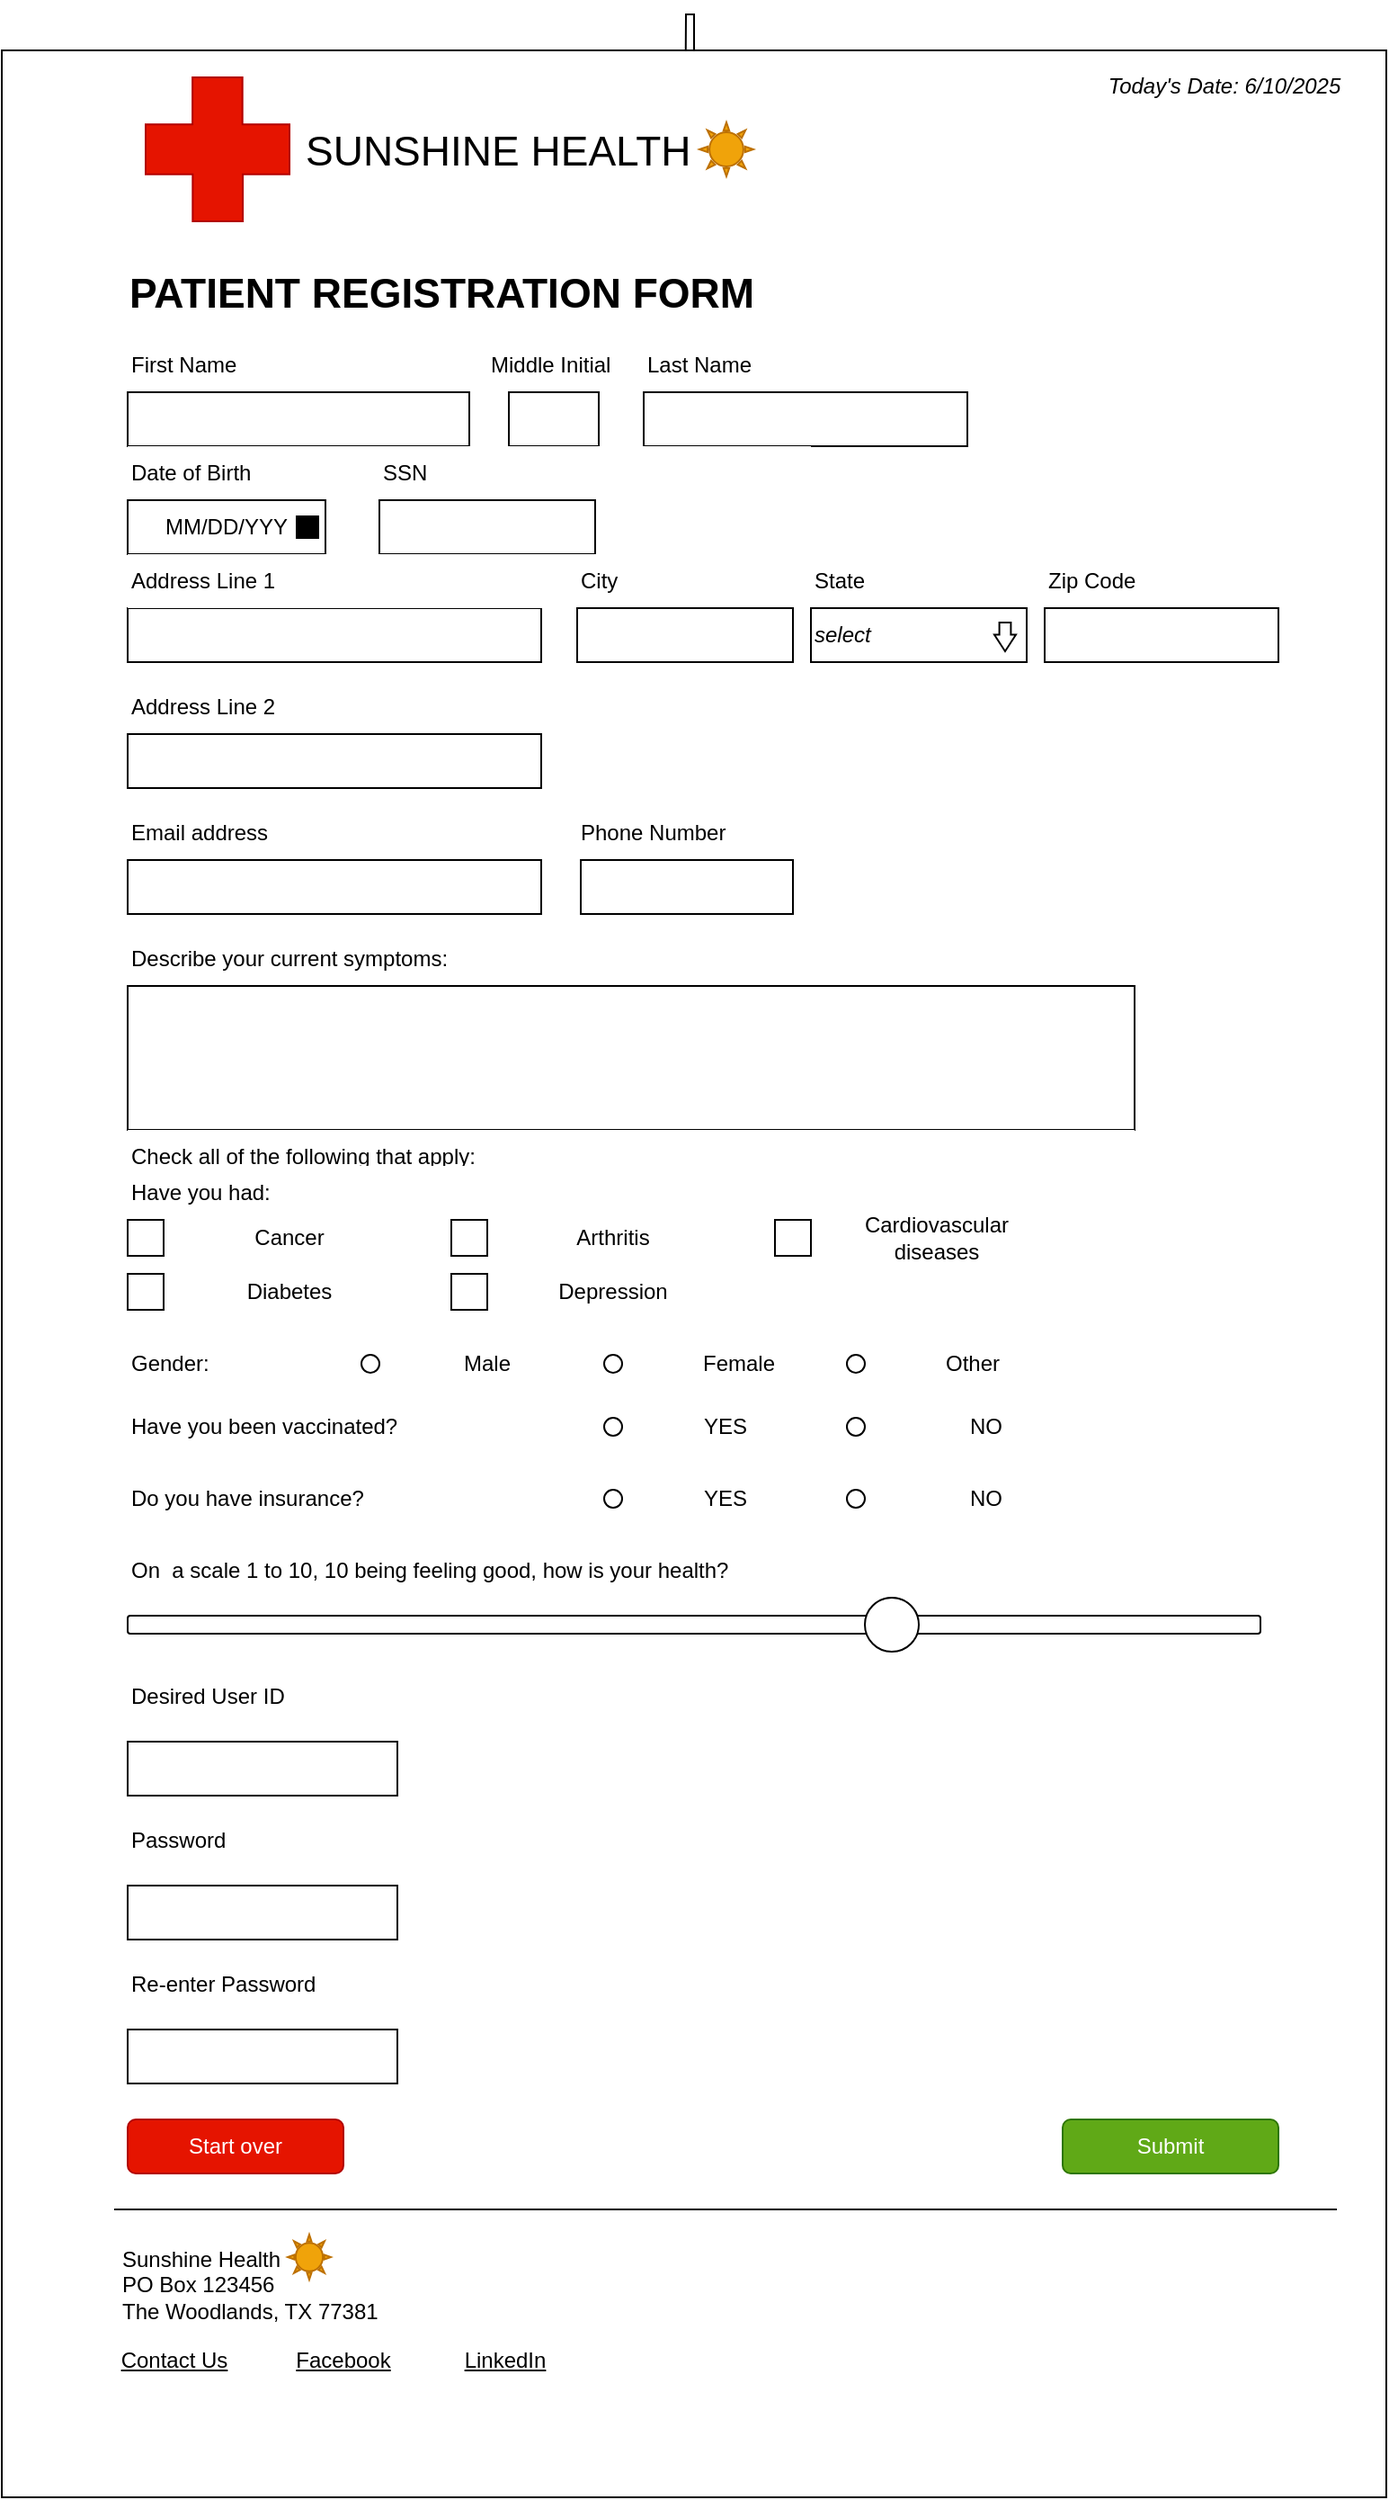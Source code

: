 <mxfile version="27.1.4">
  <diagram name="Page-1" id="_gbdgaabAAsw5yUfKmxe">
    <mxGraphModel dx="2350" dy="2391" grid="1" gridSize="10" guides="1" tooltips="1" connect="1" arrows="0" fold="1" page="1" pageScale="1" pageWidth="850" pageHeight="1100" math="0" shadow="0">
      <root>
        <mxCell id="0" />
        <mxCell id="1" parent="0" />
        <mxCell id="1wcsC5_ncH1TTVxNuy9U-96" style="edgeStyle=orthogonalEdgeStyle;rounded=0;orthogonalLoop=1;jettySize=auto;html=1;exitX=0.5;exitY=0;exitDx=0;exitDy=0;" edge="1" parent="1" source="1wcsC5_ncH1TTVxNuy9U-1">
          <mxGeometry relative="1" as="geometry">
            <mxPoint x="410" y="-650" as="targetPoint" />
          </mxGeometry>
        </mxCell>
        <mxCell id="1wcsC5_ncH1TTVxNuy9U-1" value="" style="rounded=0;whiteSpace=wrap;html=1;fillColor=#FFFFFF;" vertex="1" parent="1">
          <mxGeometry x="30" y="-710" width="770" height="1360" as="geometry" />
        </mxCell>
        <mxCell id="1wcsC5_ncH1TTVxNuy9U-12" value="" style="shape=mxgraph.signs.healthcare.first_aid;html=1;pointerEvents=1;fillColor=#e51400;strokeColor=#B20000;verticalLabelPosition=bottom;verticalAlign=top;align=center;fontColor=#ffffff;" vertex="1" parent="1">
          <mxGeometry x="110" y="-695" width="80" height="80" as="geometry" />
        </mxCell>
        <mxCell id="1wcsC5_ncH1TTVxNuy9U-13" value="&lt;div&gt;&lt;font style=&quot;font-size: 23px;&quot;&gt;SUNSHINE HEALTH&lt;/font&gt;&lt;/div&gt;" style="rounded=0;whiteSpace=wrap;html=1;align=left;gradientColor=none;strokeColor=none;" vertex="1" parent="1">
          <mxGeometry x="197" y="-699" width="360" height="90" as="geometry" />
        </mxCell>
        <mxCell id="1wcsC5_ncH1TTVxNuy9U-16" value="First Name" style="rounded=0;whiteSpace=wrap;html=1;align=left;strokeColor=none;" vertex="1" parent="1">
          <mxGeometry x="100" y="-550" width="190" height="30" as="geometry" />
        </mxCell>
        <mxCell id="1wcsC5_ncH1TTVxNuy9U-17" value="Middle Initial" style="rounded=0;whiteSpace=wrap;html=1;align=left;strokeColor=none;" vertex="1" parent="1">
          <mxGeometry x="300" y="-550" width="160" height="30" as="geometry" />
        </mxCell>
        <mxCell id="1wcsC5_ncH1TTVxNuy9U-18" value="Last Name" style="rounded=0;whiteSpace=wrap;html=1;align=left;strokeColor=none;" vertex="1" parent="1">
          <mxGeometry x="387" y="-550" width="180" height="30" as="geometry" />
        </mxCell>
        <mxCell id="1wcsC5_ncH1TTVxNuy9U-19" value="" style="rounded=0;whiteSpace=wrap;html=1;" vertex="1" parent="1">
          <mxGeometry x="100" y="-520" width="190" height="30" as="geometry" />
        </mxCell>
        <mxCell id="1wcsC5_ncH1TTVxNuy9U-20" value="" style="rounded=0;whiteSpace=wrap;html=1;" vertex="1" parent="1">
          <mxGeometry x="312" y="-520" width="50" height="30" as="geometry" />
        </mxCell>
        <mxCell id="1wcsC5_ncH1TTVxNuy9U-21" value="" style="rounded=0;whiteSpace=wrap;html=1;strokeColor=default;" vertex="1" parent="1">
          <mxGeometry x="387" y="-520" width="180" height="30" as="geometry" />
        </mxCell>
        <mxCell id="1wcsC5_ncH1TTVxNuy9U-23" value="Date of Birth" style="rounded=0;whiteSpace=wrap;html=1;align=left;strokeColor=none;" vertex="1" parent="1">
          <mxGeometry x="100" y="-490" width="300" height="30" as="geometry" />
        </mxCell>
        <mxCell id="1wcsC5_ncH1TTVxNuy9U-25" value="SSN" style="rounded=0;whiteSpace=wrap;html=1;align=left;strokeColor=none;" vertex="1" parent="1">
          <mxGeometry x="240" y="-490" width="240" height="30" as="geometry" />
        </mxCell>
        <mxCell id="1wcsC5_ncH1TTVxNuy9U-26" value="MM/DD/YYY" style="rounded=0;whiteSpace=wrap;html=1;" vertex="1" parent="1">
          <mxGeometry x="100" y="-460" width="110" height="30" as="geometry" />
        </mxCell>
        <mxCell id="1wcsC5_ncH1TTVxNuy9U-27" value="" style="rounded=0;whiteSpace=wrap;html=1;" vertex="1" parent="1">
          <mxGeometry x="240" y="-460" width="120" height="30" as="geometry" />
        </mxCell>
        <mxCell id="1wcsC5_ncH1TTVxNuy9U-28" value="" style="rounded=0;whiteSpace=wrap;html=1;" vertex="1" parent="1">
          <mxGeometry x="100" y="-400" width="230" height="30" as="geometry" />
        </mxCell>
        <mxCell id="1wcsC5_ncH1TTVxNuy9U-29" value="Address Line 1" style="rounded=0;whiteSpace=wrap;html=1;align=left;strokeColor=none;" vertex="1" parent="1">
          <mxGeometry x="100" y="-430" width="300" height="30" as="geometry" />
        </mxCell>
        <mxCell id="1wcsC5_ncH1TTVxNuy9U-30" value="City" style="rounded=0;whiteSpace=wrap;html=1;strokeColor=none;align=left;" vertex="1" parent="1">
          <mxGeometry x="350" y="-430" width="120" height="30" as="geometry" />
        </mxCell>
        <mxCell id="1wcsC5_ncH1TTVxNuy9U-31" value="" style="rounded=0;whiteSpace=wrap;html=1;" vertex="1" parent="1">
          <mxGeometry x="350" y="-400" width="120" height="30" as="geometry" />
        </mxCell>
        <mxCell id="1wcsC5_ncH1TTVxNuy9U-32" value="State" style="rounded=0;whiteSpace=wrap;html=1;align=left;strokeColor=none;" vertex="1" parent="1">
          <mxGeometry x="480" y="-430" width="120" height="30" as="geometry" />
        </mxCell>
        <mxCell id="1wcsC5_ncH1TTVxNuy9U-33" value="Address Line 2" style="rounded=0;whiteSpace=wrap;html=1;align=left;strokeColor=none;" vertex="1" parent="1">
          <mxGeometry x="100" y="-360" width="290" height="30" as="geometry" />
        </mxCell>
        <mxCell id="1wcsC5_ncH1TTVxNuy9U-34" value="&lt;i&gt;select&lt;/i&gt;" style="rounded=0;whiteSpace=wrap;html=1;align=left;" vertex="1" parent="1">
          <mxGeometry x="480" y="-400" width="120" height="30" as="geometry" />
        </mxCell>
        <mxCell id="1wcsC5_ncH1TTVxNuy9U-39" value="" style="rounded=0;whiteSpace=wrap;html=1;" vertex="1" parent="1">
          <mxGeometry x="100" y="-330" width="230" height="30" as="geometry" />
        </mxCell>
        <mxCell id="1wcsC5_ncH1TTVxNuy9U-41" value="Zip Code" style="rounded=0;whiteSpace=wrap;html=1;align=left;strokeColor=none;" vertex="1" parent="1">
          <mxGeometry x="610" y="-430" width="120" height="30" as="geometry" />
        </mxCell>
        <mxCell id="1wcsC5_ncH1TTVxNuy9U-42" value="" style="rounded=0;whiteSpace=wrap;html=1;" vertex="1" parent="1">
          <mxGeometry x="610" y="-400" width="130" height="30" as="geometry" />
        </mxCell>
        <mxCell id="1wcsC5_ncH1TTVxNuy9U-43" value="Describe your current symptoms:" style="rounded=0;whiteSpace=wrap;html=1;align=left;strokeColor=none;" vertex="1" parent="1">
          <mxGeometry x="100" y="-220" width="290" height="30" as="geometry" />
        </mxCell>
        <mxCell id="1wcsC5_ncH1TTVxNuy9U-44" value="" style="rounded=0;whiteSpace=wrap;html=1;" vertex="1" parent="1">
          <mxGeometry x="100" y="-190" width="560" height="80" as="geometry" />
        </mxCell>
        <mxCell id="1wcsC5_ncH1TTVxNuy9U-45" value="Check all of the following that apply:" style="rounded=0;whiteSpace=wrap;html=1;align=left;strokeColor=none;" vertex="1" parent="1">
          <mxGeometry x="100" y="-110" width="560" height="30" as="geometry" />
        </mxCell>
        <mxCell id="1wcsC5_ncH1TTVxNuy9U-46" value="Have you had:" style="rounded=0;whiteSpace=wrap;html=1;align=left;strokeColor=none;" vertex="1" parent="1">
          <mxGeometry x="100" y="-90" width="200" height="30" as="geometry" />
        </mxCell>
        <mxCell id="1wcsC5_ncH1TTVxNuy9U-47" value="" style="whiteSpace=wrap;html=1;aspect=fixed;" vertex="1" parent="1">
          <mxGeometry x="100" y="-60" width="20" height="20" as="geometry" />
        </mxCell>
        <mxCell id="1wcsC5_ncH1TTVxNuy9U-48" value="" style="whiteSpace=wrap;html=1;aspect=fixed;" vertex="1" parent="1">
          <mxGeometry x="100" y="-30" width="20" height="20" as="geometry" />
        </mxCell>
        <mxCell id="1wcsC5_ncH1TTVxNuy9U-49" value="" style="whiteSpace=wrap;html=1;aspect=fixed;" vertex="1" parent="1">
          <mxGeometry x="280" y="-30" width="20" height="20" as="geometry" />
        </mxCell>
        <mxCell id="1wcsC5_ncH1TTVxNuy9U-50" value="" style="whiteSpace=wrap;html=1;aspect=fixed;" vertex="1" parent="1">
          <mxGeometry x="280" y="-60" width="20" height="20" as="geometry" />
        </mxCell>
        <mxCell id="1wcsC5_ncH1TTVxNuy9U-52" value="Cancer" style="rounded=0;whiteSpace=wrap;html=1;strokeColor=none;" vertex="1" parent="1">
          <mxGeometry x="130" y="-60" width="120" height="20" as="geometry" />
        </mxCell>
        <mxCell id="1wcsC5_ncH1TTVxNuy9U-53" value="Arthritis" style="rounded=0;whiteSpace=wrap;html=1;strokeColor=none;" vertex="1" parent="1">
          <mxGeometry x="310" y="-60" width="120" height="20" as="geometry" />
        </mxCell>
        <mxCell id="1wcsC5_ncH1TTVxNuy9U-54" value="Depression" style="rounded=0;whiteSpace=wrap;html=1;strokeColor=none;" vertex="1" parent="1">
          <mxGeometry x="310" y="-30" width="120" height="20" as="geometry" />
        </mxCell>
        <mxCell id="1wcsC5_ncH1TTVxNuy9U-55" value="Diabetes" style="rounded=0;whiteSpace=wrap;html=1;strokeColor=none;" vertex="1" parent="1">
          <mxGeometry x="130" y="-30" width="120" height="20" as="geometry" />
        </mxCell>
        <mxCell id="1wcsC5_ncH1TTVxNuy9U-56" value="" style="whiteSpace=wrap;html=1;aspect=fixed;" vertex="1" parent="1">
          <mxGeometry x="460" y="-60" width="20" height="20" as="geometry" />
        </mxCell>
        <mxCell id="1wcsC5_ncH1TTVxNuy9U-58" value="Cardiovascular diseases" style="rounded=0;whiteSpace=wrap;html=1;strokeColor=none;" vertex="1" parent="1">
          <mxGeometry x="490" y="-60" width="120" height="20" as="geometry" />
        </mxCell>
        <mxCell id="1wcsC5_ncH1TTVxNuy9U-59" value="Gender:" style="rounded=0;whiteSpace=wrap;html=1;align=left;strokeColor=none;" vertex="1" parent="1">
          <mxGeometry x="100" width="120" height="40" as="geometry" />
        </mxCell>
        <mxCell id="1wcsC5_ncH1TTVxNuy9U-60" value="" style="ellipse;whiteSpace=wrap;html=1;aspect=fixed;" vertex="1" parent="1">
          <mxGeometry x="230" y="15" width="10" height="10" as="geometry" />
        </mxCell>
        <mxCell id="1wcsC5_ncH1TTVxNuy9U-61" value="" style="ellipse;whiteSpace=wrap;html=1;aspect=fixed;" vertex="1" parent="1">
          <mxGeometry x="365" y="15" width="10" height="10" as="geometry" />
        </mxCell>
        <mxCell id="1wcsC5_ncH1TTVxNuy9U-62" value="" style="ellipse;whiteSpace=wrap;html=1;aspect=fixed;" vertex="1" parent="1">
          <mxGeometry x="500" y="15" width="10" height="10" as="geometry" />
        </mxCell>
        <mxCell id="1wcsC5_ncH1TTVxNuy9U-63" value="Male" style="rounded=0;whiteSpace=wrap;html=1;strokeColor=none;" vertex="1" parent="1">
          <mxGeometry x="250" y="10" width="100" height="20" as="geometry" />
        </mxCell>
        <mxCell id="1wcsC5_ncH1TTVxNuy9U-65" value="Female" style="rounded=0;whiteSpace=wrap;html=1;strokeColor=none;" vertex="1" parent="1">
          <mxGeometry x="390" y="10" width="100" height="20" as="geometry" />
        </mxCell>
        <mxCell id="1wcsC5_ncH1TTVxNuy9U-66" value="Other" style="rounded=0;whiteSpace=wrap;html=1;strokeColor=none;" vertex="1" parent="1">
          <mxGeometry x="520" y="10" width="100" height="20" as="geometry" />
        </mxCell>
        <mxCell id="1wcsC5_ncH1TTVxNuy9U-67" value="Have you been vaccinated?" style="rounded=0;whiteSpace=wrap;html=1;align=left;strokeColor=none;" vertex="1" parent="1">
          <mxGeometry x="100" y="40" width="230" height="30" as="geometry" />
        </mxCell>
        <mxCell id="1wcsC5_ncH1TTVxNuy9U-68" value="Do you have insurance?" style="rounded=0;whiteSpace=wrap;html=1;align=left;strokeColor=none;" vertex="1" parent="1">
          <mxGeometry x="100" y="80" width="230" height="30" as="geometry" />
        </mxCell>
        <mxCell id="1wcsC5_ncH1TTVxNuy9U-69" value="On&amp;nbsp; a scale 1 to 10, 10 being feeling good, how is your health?" style="rounded=0;whiteSpace=wrap;html=1;align=left;strokeColor=none;" vertex="1" parent="1">
          <mxGeometry x="100" y="120" width="580" height="30" as="geometry" />
        </mxCell>
        <mxCell id="1wcsC5_ncH1TTVxNuy9U-70" value="" style="ellipse;whiteSpace=wrap;html=1;aspect=fixed;" vertex="1" parent="1">
          <mxGeometry x="365" y="50" width="10" height="10" as="geometry" />
        </mxCell>
        <mxCell id="1wcsC5_ncH1TTVxNuy9U-71" value="" style="ellipse;whiteSpace=wrap;html=1;aspect=fixed;" vertex="1" parent="1">
          <mxGeometry x="365" y="90" width="10" height="10" as="geometry" />
        </mxCell>
        <mxCell id="1wcsC5_ncH1TTVxNuy9U-72" value="" style="ellipse;whiteSpace=wrap;html=1;aspect=fixed;" vertex="1" parent="1">
          <mxGeometry x="500" y="50" width="10" height="10" as="geometry" />
        </mxCell>
        <mxCell id="1wcsC5_ncH1TTVxNuy9U-73" value="" style="ellipse;whiteSpace=wrap;html=1;aspect=fixed;" vertex="1" parent="1">
          <mxGeometry x="500" y="90" width="10" height="10" as="geometry" />
        </mxCell>
        <mxCell id="1wcsC5_ncH1TTVxNuy9U-74" value="YES" style="rounded=0;whiteSpace=wrap;html=1;strokeColor=none;" vertex="1" parent="1">
          <mxGeometry x="390" y="45" width="85" height="20" as="geometry" />
        </mxCell>
        <mxCell id="1wcsC5_ncH1TTVxNuy9U-75" value="NO" style="rounded=0;whiteSpace=wrap;html=1;strokeColor=none;" vertex="1" parent="1">
          <mxGeometry x="535" y="45" width="85" height="20" as="geometry" />
        </mxCell>
        <mxCell id="1wcsC5_ncH1TTVxNuy9U-76" value="NO" style="rounded=0;whiteSpace=wrap;html=1;strokeColor=none;" vertex="1" parent="1">
          <mxGeometry x="535" y="85" width="85" height="20" as="geometry" />
        </mxCell>
        <mxCell id="1wcsC5_ncH1TTVxNuy9U-77" value="YES" style="rounded=0;whiteSpace=wrap;html=1;strokeColor=none;" vertex="1" parent="1">
          <mxGeometry x="390" y="85" width="85" height="20" as="geometry" />
        </mxCell>
        <mxCell id="1wcsC5_ncH1TTVxNuy9U-84" value="" style="rounded=1;whiteSpace=wrap;html=1;" vertex="1" parent="1">
          <mxGeometry x="100" y="160" width="630" height="10" as="geometry" />
        </mxCell>
        <mxCell id="1wcsC5_ncH1TTVxNuy9U-85" value="" style="ellipse;whiteSpace=wrap;html=1;aspect=fixed;" vertex="1" parent="1">
          <mxGeometry x="510" y="150" width="30" height="30" as="geometry" />
        </mxCell>
        <mxCell id="1wcsC5_ncH1TTVxNuy9U-86" value="Desired User ID" style="rounded=0;whiteSpace=wrap;html=1;align=left;strokeColor=none;" vertex="1" parent="1">
          <mxGeometry x="100" y="190" width="640" height="30" as="geometry" />
        </mxCell>
        <mxCell id="1wcsC5_ncH1TTVxNuy9U-87" value="" style="rounded=0;whiteSpace=wrap;html=1;" vertex="1" parent="1">
          <mxGeometry x="100" y="230" width="150" height="30" as="geometry" />
        </mxCell>
        <mxCell id="1wcsC5_ncH1TTVxNuy9U-88" value="Password" style="rounded=0;whiteSpace=wrap;html=1;align=left;strokeColor=none;" vertex="1" parent="1">
          <mxGeometry x="100" y="270" width="640" height="30" as="geometry" />
        </mxCell>
        <mxCell id="1wcsC5_ncH1TTVxNuy9U-89" value="" style="rounded=0;whiteSpace=wrap;html=1;" vertex="1" parent="1">
          <mxGeometry x="100" y="310" width="150" height="30" as="geometry" />
        </mxCell>
        <mxCell id="1wcsC5_ncH1TTVxNuy9U-90" value="Re-enter Password" style="rounded=0;whiteSpace=wrap;html=1;align=left;strokeColor=none;" vertex="1" parent="1">
          <mxGeometry x="100" y="350" width="640" height="30" as="geometry" />
        </mxCell>
        <mxCell id="1wcsC5_ncH1TTVxNuy9U-92" value="" style="rounded=0;whiteSpace=wrap;html=1;align=left;" vertex="1" parent="1">
          <mxGeometry x="100" y="390" width="150" height="30" as="geometry" />
        </mxCell>
        <mxCell id="1wcsC5_ncH1TTVxNuy9U-95" value="Email address" style="rounded=0;whiteSpace=wrap;html=1;align=left;strokeColor=none;" vertex="1" parent="1">
          <mxGeometry x="100" y="-290" width="290" height="30" as="geometry" />
        </mxCell>
        <mxCell id="1wcsC5_ncH1TTVxNuy9U-38" value="" style="shape=singleArrow;direction=south;whiteSpace=wrap;html=1;arrowWidth=0.533;arrowSize=0.58;fillColor=light-dark(#FFFFFF,#FFFFFF);" vertex="1" parent="1">
          <mxGeometry x="582" y="-392" width="12" height="16" as="geometry" />
        </mxCell>
        <mxCell id="1wcsC5_ncH1TTVxNuy9U-98" value="" style="rounded=0;whiteSpace=wrap;html=1;align=left;" vertex="1" parent="1">
          <mxGeometry x="100" y="-260" width="230" height="30" as="geometry" />
        </mxCell>
        <mxCell id="1wcsC5_ncH1TTVxNuy9U-101" value="Submit" style="rounded=1;whiteSpace=wrap;html=1;fontColor=#ffffff;fillColor=#60a917;strokeColor=#2D7600;" vertex="1" parent="1">
          <mxGeometry x="620" y="440" width="120" height="30" as="geometry" />
        </mxCell>
        <mxCell id="1wcsC5_ncH1TTVxNuy9U-103" value="&lt;font&gt;Start over&lt;/font&gt;" style="rounded=1;whiteSpace=wrap;html=1;fontColor=#ffffff;fillColor=light-dark(#E51400,#FF0000);strokeColor=#B20000;" vertex="1" parent="1">
          <mxGeometry x="100" y="440" width="120" height="30" as="geometry" />
        </mxCell>
        <mxCell id="1wcsC5_ncH1TTVxNuy9U-104" value="" style="verticalLabelPosition=bottom;verticalAlign=top;html=1;shape=mxgraph.basic.sun;strokeColor=#BD7000;fillColor=#f0a30a;fontColor=#000000;" vertex="1" parent="1">
          <mxGeometry x="418" y="-670" width="30" height="30" as="geometry" />
        </mxCell>
        <mxCell id="1wcsC5_ncH1TTVxNuy9U-175" value="" style="endArrow=none;html=1;rounded=0;" edge="1" parent="1">
          <mxGeometry width="50" height="50" relative="1" as="geometry">
            <mxPoint x="92.5" y="490" as="sourcePoint" />
            <mxPoint x="772.5" y="490" as="targetPoint" />
          </mxGeometry>
        </mxCell>
        <mxCell id="1wcsC5_ncH1TTVxNuy9U-176" value="Sunshine Health&lt;div&gt;PO Box 123456&lt;/div&gt;&lt;div style=&quot;&quot;&gt;The Woodlands, TX 77381&lt;/div&gt;" style="text;html=1;align=left;verticalAlign=middle;whiteSpace=wrap;rounded=0;" vertex="1" parent="1">
          <mxGeometry x="95" y="502" width="165" height="60" as="geometry" />
        </mxCell>
        <mxCell id="1wcsC5_ncH1TTVxNuy9U-178" value="" style="verticalLabelPosition=bottom;verticalAlign=top;html=1;shape=mxgraph.basic.sun;strokeColor=#BD7000;fillColor=#f0a30a;fontColor=#000000;" vertex="1" parent="1">
          <mxGeometry x="189" y="504" width="24" height="25" as="geometry" />
        </mxCell>
        <mxCell id="1wcsC5_ncH1TTVxNuy9U-179" value="Contact Us" style="text;html=1;align=center;verticalAlign=middle;whiteSpace=wrap;rounded=0;fontStyle=4" vertex="1" parent="1">
          <mxGeometry x="86" y="559" width="80" height="30" as="geometry" />
        </mxCell>
        <mxCell id="1wcsC5_ncH1TTVxNuy9U-180" value="Facebook&lt;span style=&quot;color: rgba(0, 0, 0, 0); font-family: monospace; font-size: 0px; text-align: start; text-wrap-mode: nowrap;&quot;&gt;%3CmxGraphModel%3E%3Croot%3E%3CmxCell%20id%3D%220%22%2F%3E%3CmxCell%20id%3D%221%22%20parent%3D%220%22%2F%3E%3CmxCell%20id%3D%222%22%20value%3D%22Contact%20Us%22%20style%3D%22text%3Bhtml%3D1%3Balign%3Dcenter%3BverticalAlign%3Dmiddle%3BwhiteSpace%3Dwrap%3Brounded%3D0%3BfontStyle%3D4%22%20vertex%3D%221%22%20parent%3D%221%22%3E%3CmxGeometry%20x%3D%2286%22%20y%3D%22559%22%20width%3D%2280%22%20height%3D%2230%22%20as%3D%22geometry%22%2F%3E%3C%2FmxCell%3E%3C%2Froot%3E%3C%2FmxGraphModel%3E&lt;/span&gt;" style="text;html=1;align=center;verticalAlign=middle;whiteSpace=wrap;rounded=0;fontStyle=4" vertex="1" parent="1">
          <mxGeometry x="180" y="559" width="80" height="30" as="geometry" />
        </mxCell>
        <mxCell id="1wcsC5_ncH1TTVxNuy9U-181" value="LinkedIn" style="text;html=1;align=center;verticalAlign=middle;whiteSpace=wrap;rounded=0;fontStyle=4" vertex="1" parent="1">
          <mxGeometry x="270" y="559" width="80" height="30" as="geometry" />
        </mxCell>
        <mxCell id="1wcsC5_ncH1TTVxNuy9U-182" value="" style="whiteSpace=wrap;html=1;aspect=fixed;fontColor=default;fillColor=light-dark(#000000,#060606);" vertex="1" parent="1">
          <mxGeometry x="194" y="-451" width="12" height="12" as="geometry" />
        </mxCell>
        <mxCell id="1wcsC5_ncH1TTVxNuy9U-183" value="Today&#39;s Date: 6/10/2025" style="text;html=1;align=center;verticalAlign=middle;whiteSpace=wrap;rounded=0;fontStyle=2" vertex="1" parent="1">
          <mxGeometry x="630" y="-705" width="160" height="30" as="geometry" />
        </mxCell>
        <mxCell id="1wcsC5_ncH1TTVxNuy9U-184" value="Phone Number" style="rounded=0;whiteSpace=wrap;html=1;align=left;strokeColor=none;" vertex="1" parent="1">
          <mxGeometry x="350" y="-290" width="290" height="30" as="geometry" />
        </mxCell>
        <mxCell id="1wcsC5_ncH1TTVxNuy9U-185" value="" style="rounded=0;whiteSpace=wrap;html=1;align=left;" vertex="1" parent="1">
          <mxGeometry x="352" y="-260" width="118" height="30" as="geometry" />
        </mxCell>
        <mxCell id="1wcsC5_ncH1TTVxNuy9U-186" value="&lt;div&gt;&lt;font style=&quot;font-size: 23px;&quot;&gt;&lt;b&gt;PATIENT REGISTRATION FORM&lt;/b&gt;&lt;/font&gt;&lt;/div&gt;" style="rounded=0;whiteSpace=wrap;html=1;align=left;gradientColor=none;strokeColor=none;" vertex="1" parent="1">
          <mxGeometry x="99" y="-600" width="360" height="49" as="geometry" />
        </mxCell>
      </root>
    </mxGraphModel>
  </diagram>
</mxfile>
